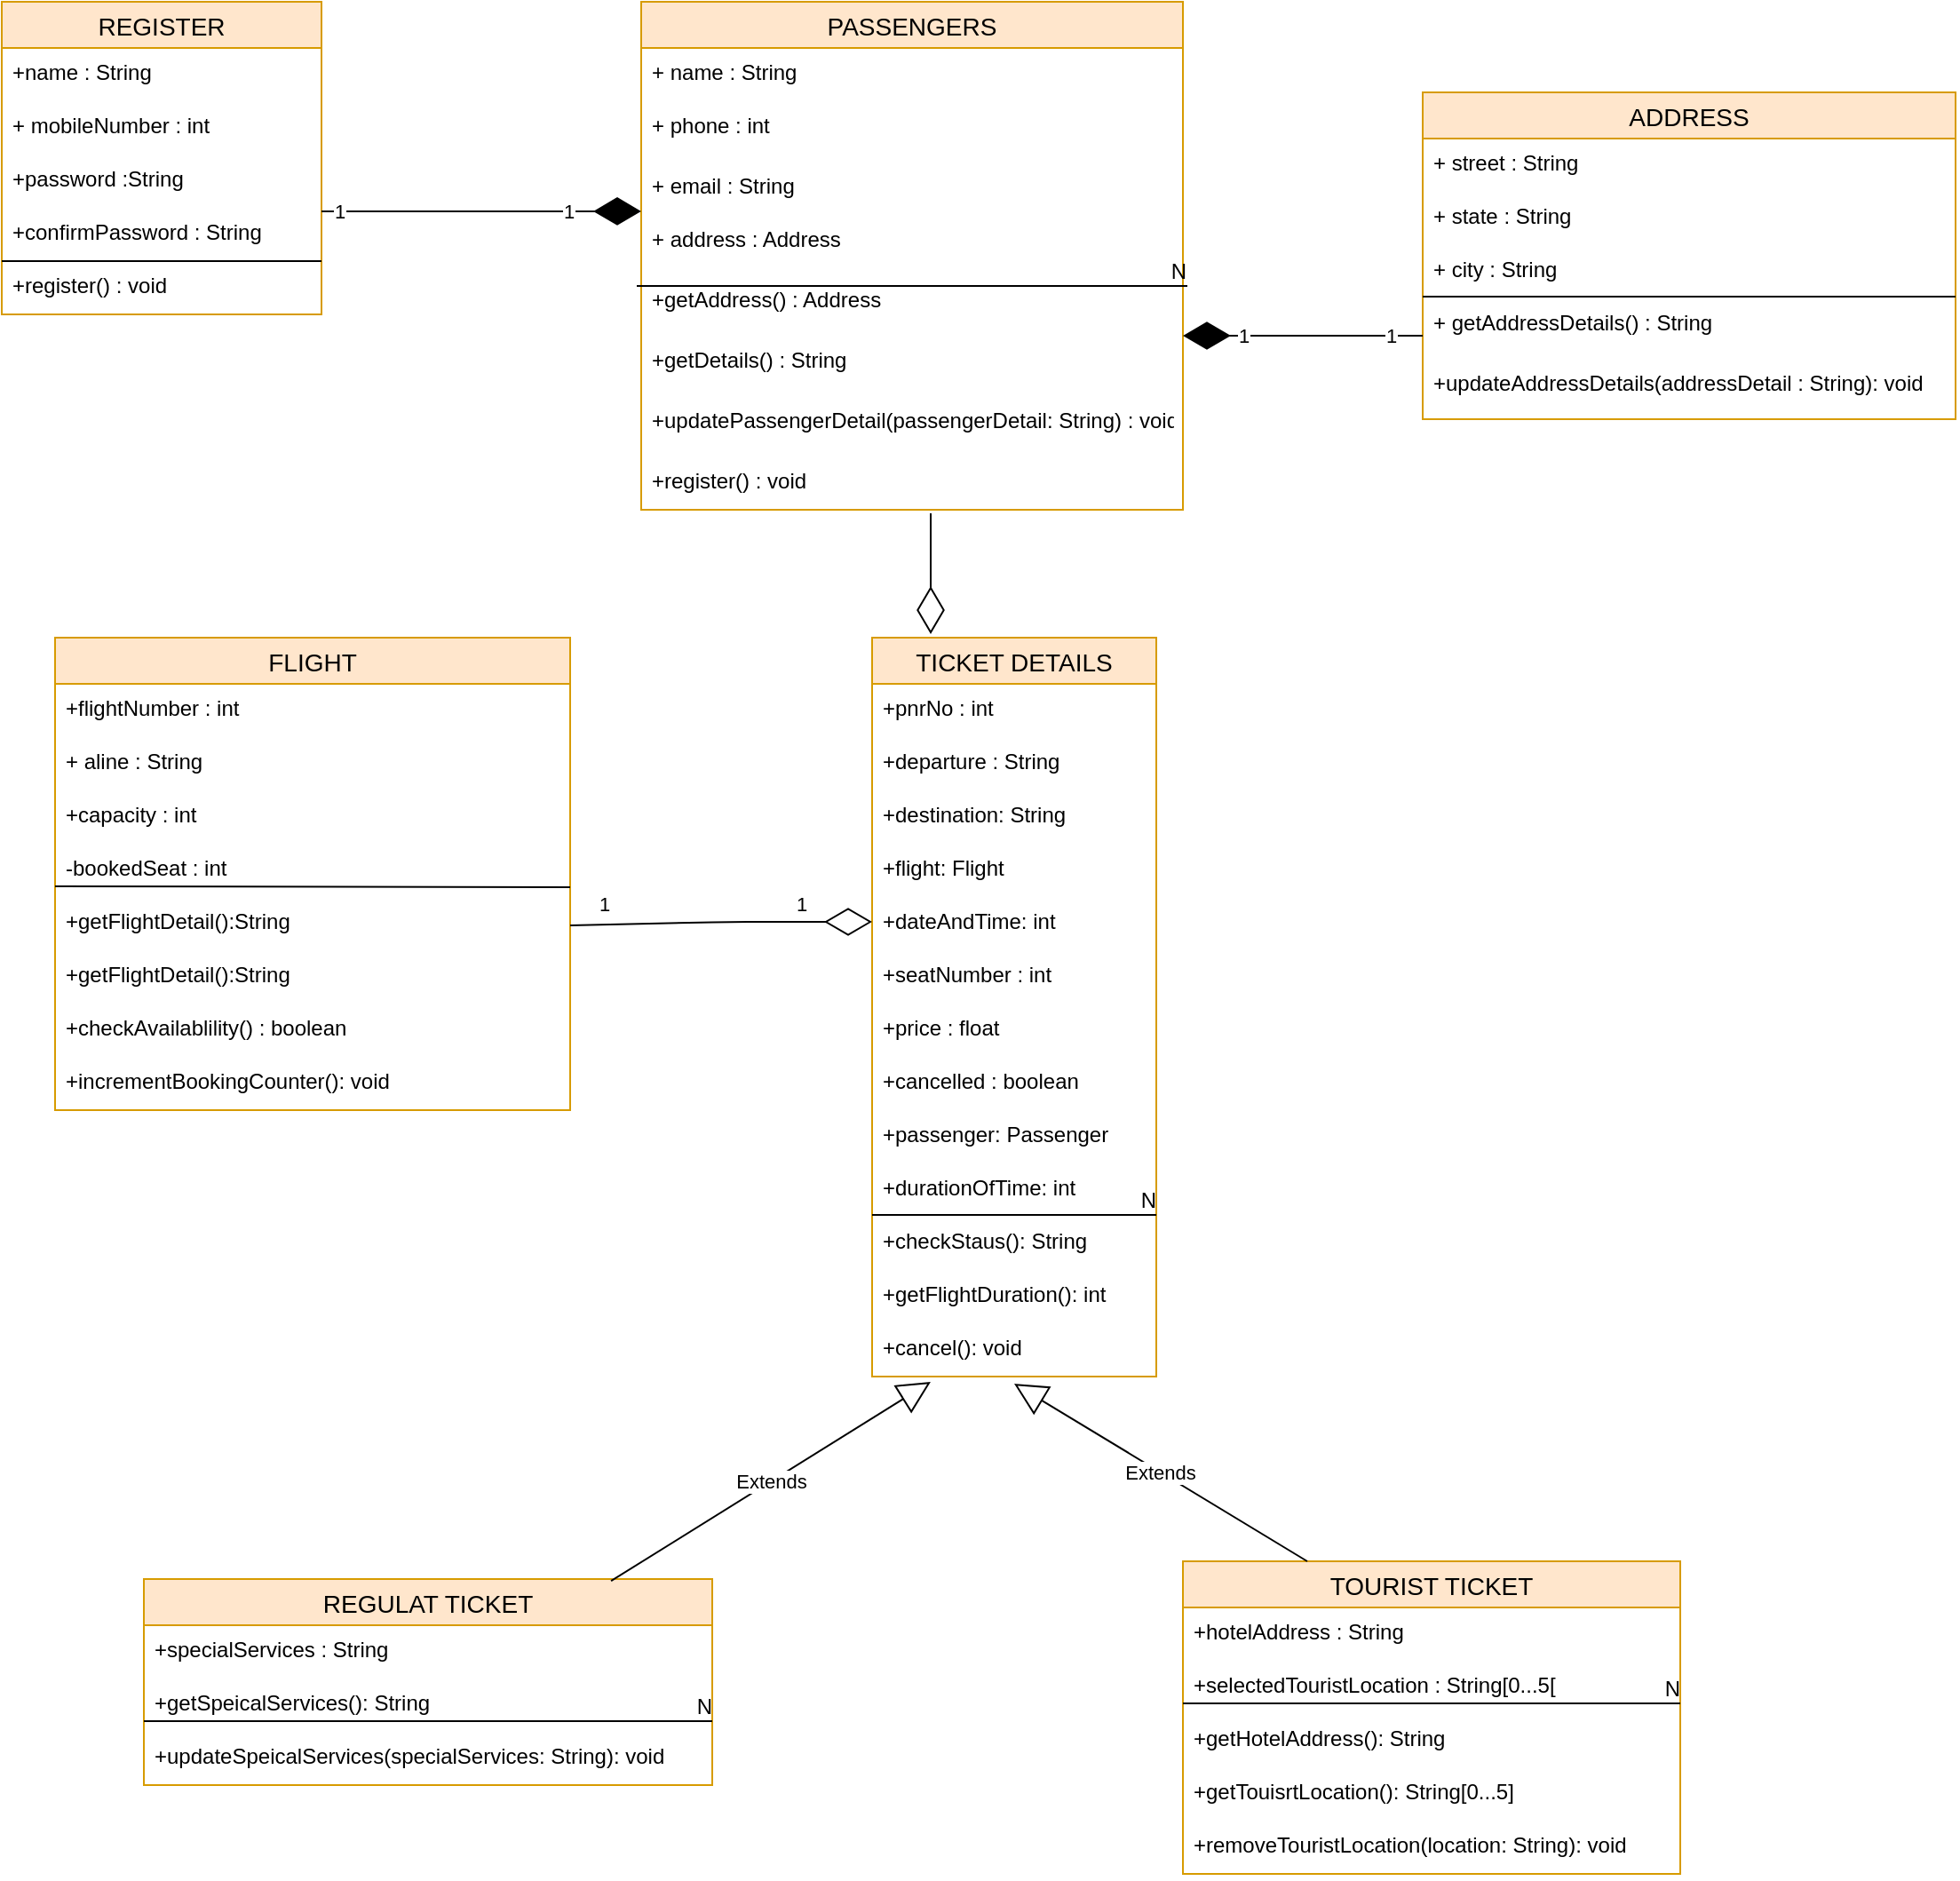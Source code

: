 <mxfile version="14.0.1" type="google"><diagram id="Wokxi-Ej1nPKuGwrzGap" name="Page-1"><mxGraphModel dx="1502" dy="557" grid="1" gridSize="10" guides="1" tooltips="1" connect="1" arrows="1" fold="1" page="0" pageScale="1" pageWidth="850" pageHeight="1100" math="0" shadow="0"><root><mxCell id="0"/><mxCell id="1" parent="0"/><mxCell id="xogjz-nbovx5B3AEy6-r-2" value="ADDRESS" style="swimlane;fontStyle=0;childLayout=stackLayout;horizontal=1;startSize=26;horizontalStack=0;resizeParent=1;resizeParentMax=0;resizeLast=0;collapsible=1;marginBottom=0;align=center;fontSize=14;fillColor=#ffe6cc;strokeColor=#d79b00;" parent="1" vertex="1"><mxGeometry x="640" y="93" width="300" height="184" as="geometry"/></mxCell><mxCell id="xogjz-nbovx5B3AEy6-r-3" value="+ street : String " style="text;strokeColor=none;fillColor=none;spacingLeft=4;spacingRight=4;overflow=hidden;rotatable=0;points=[[0,0.5],[1,0.5]];portConstraint=eastwest;fontSize=12;" parent="xogjz-nbovx5B3AEy6-r-2" vertex="1"><mxGeometry y="26" width="300" height="30" as="geometry"/></mxCell><mxCell id="xogjz-nbovx5B3AEy6-r-4" value="+ state : String" style="text;strokeColor=none;fillColor=none;spacingLeft=4;spacingRight=4;overflow=hidden;rotatable=0;points=[[0,0.5],[1,0.5]];portConstraint=eastwest;fontSize=12;" parent="xogjz-nbovx5B3AEy6-r-2" vertex="1"><mxGeometry y="56" width="300" height="30" as="geometry"/></mxCell><mxCell id="xogjz-nbovx5B3AEy6-r-5" value="+ city : String" style="text;strokeColor=none;fillColor=none;spacingLeft=4;spacingRight=4;overflow=hidden;rotatable=0;points=[[0,0.5],[1,0.5]];portConstraint=eastwest;fontSize=12;" parent="xogjz-nbovx5B3AEy6-r-2" vertex="1"><mxGeometry y="86" width="300" height="30" as="geometry"/></mxCell><mxCell id="xogjz-nbovx5B3AEy6-r-44" value="" style="endArrow=none;html=1;rounded=0;" parent="xogjz-nbovx5B3AEy6-r-2" edge="1"><mxGeometry relative="1" as="geometry"><mxPoint y="115" as="sourcePoint"/><mxPoint x="300" y="115" as="targetPoint"/></mxGeometry></mxCell><mxCell id="xogjz-nbovx5B3AEy6-r-25" value="+ getAddressDetails() : String" style="text;strokeColor=none;fillColor=none;spacingLeft=4;spacingRight=4;overflow=hidden;rotatable=0;points=[[0,0.5],[1,0.5]];portConstraint=eastwest;fontSize=12;" parent="xogjz-nbovx5B3AEy6-r-2" vertex="1"><mxGeometry y="116" width="300" height="34" as="geometry"/></mxCell><mxCell id="xogjz-nbovx5B3AEy6-r-33" value="+updateAddressDetails(addressDetail : String): void" style="text;strokeColor=none;fillColor=none;spacingLeft=4;spacingRight=4;overflow=hidden;rotatable=0;points=[[0,0.5],[1,0.5]];portConstraint=eastwest;fontSize=12;" parent="xogjz-nbovx5B3AEy6-r-2" vertex="1"><mxGeometry y="150" width="300" height="34" as="geometry"/></mxCell><mxCell id="xogjz-nbovx5B3AEy6-r-10" value="PASSENGERS" style="swimlane;fontStyle=0;childLayout=stackLayout;horizontal=1;startSize=26;horizontalStack=0;resizeParent=1;resizeParentMax=0;resizeLast=0;collapsible=1;marginBottom=0;align=center;fontSize=14;fillColor=#ffe6cc;strokeColor=#d79b00;" parent="1" vertex="1"><mxGeometry x="200" y="42" width="305" height="286" as="geometry"/></mxCell><mxCell id="xogjz-nbovx5B3AEy6-r-12" value="+ name : String " style="text;strokeColor=none;fillColor=none;spacingLeft=4;spacingRight=4;overflow=hidden;rotatable=0;points=[[0,0.5],[1,0.5]];portConstraint=eastwest;fontSize=12;" parent="xogjz-nbovx5B3AEy6-r-10" vertex="1"><mxGeometry y="26" width="305" height="30" as="geometry"/></mxCell><mxCell id="xogjz-nbovx5B3AEy6-r-34" value="+ phone : int" style="text;strokeColor=none;fillColor=none;spacingLeft=4;spacingRight=4;overflow=hidden;rotatable=0;points=[[0,0.5],[1,0.5]];portConstraint=eastwest;fontSize=12;" parent="xogjz-nbovx5B3AEy6-r-10" vertex="1"><mxGeometry y="56" width="305" height="34" as="geometry"/></mxCell><mxCell id="xogjz-nbovx5B3AEy6-r-35" value="+ email : String" style="text;strokeColor=none;fillColor=none;spacingLeft=4;spacingRight=4;overflow=hidden;rotatable=0;points=[[0,0.5],[1,0.5]];portConstraint=eastwest;fontSize=12;" parent="xogjz-nbovx5B3AEy6-r-10" vertex="1"><mxGeometry y="90" width="305" height="30" as="geometry"/></mxCell><mxCell id="xogjz-nbovx5B3AEy6-r-63" value="+ address : Address" style="text;strokeColor=none;fillColor=none;spacingLeft=4;spacingRight=4;overflow=hidden;rotatable=0;points=[[0,0.5],[1,0.5]];portConstraint=eastwest;fontSize=12;" parent="xogjz-nbovx5B3AEy6-r-10" vertex="1"><mxGeometry y="120" width="305" height="34" as="geometry"/></mxCell><mxCell id="xogjz-nbovx5B3AEy6-r-69" value="" style="endArrow=none;html=1;rounded=0;" parent="xogjz-nbovx5B3AEy6-r-10" edge="1"><mxGeometry relative="1" as="geometry"><mxPoint x="-2.5" y="160" as="sourcePoint"/><mxPoint x="307.5" y="160" as="targetPoint"/></mxGeometry></mxCell><mxCell id="xogjz-nbovx5B3AEy6-r-70" value="N" style="resizable=0;html=1;align=right;verticalAlign=bottom;" parent="xogjz-nbovx5B3AEy6-r-69" connectable="0" vertex="1"><mxGeometry x="1" relative="1" as="geometry"/></mxCell><mxCell id="xogjz-nbovx5B3AEy6-r-64" value="+getAddress() : Address" style="text;strokeColor=none;fillColor=none;spacingLeft=4;spacingRight=4;overflow=hidden;rotatable=0;points=[[0,0.5],[1,0.5]];portConstraint=eastwest;fontSize=12;" parent="xogjz-nbovx5B3AEy6-r-10" vertex="1"><mxGeometry y="154" width="305" height="34" as="geometry"/></mxCell><mxCell id="xogjz-nbovx5B3AEy6-r-65" value="+getDetails() : String" style="text;strokeColor=none;fillColor=none;spacingLeft=4;spacingRight=4;overflow=hidden;rotatable=0;points=[[0,0.5],[1,0.5]];portConstraint=eastwest;fontSize=12;" parent="xogjz-nbovx5B3AEy6-r-10" vertex="1"><mxGeometry y="188" width="305" height="34" as="geometry"/></mxCell><mxCell id="xogjz-nbovx5B3AEy6-r-66" value="+updatePassengerDetail(passengerDetail: String) : void" style="text;strokeColor=none;fillColor=none;spacingLeft=4;spacingRight=4;overflow=hidden;rotatable=0;points=[[0,0.5],[1,0.5]];portConstraint=eastwest;fontSize=12;" parent="xogjz-nbovx5B3AEy6-r-10" vertex="1"><mxGeometry y="222" width="305" height="34" as="geometry"/></mxCell><mxCell id="zp-9wvuh7-G5UollvX3t-32" value="+register() : void" style="text;strokeColor=none;fillColor=none;spacingLeft=4;spacingRight=4;overflow=hidden;rotatable=0;points=[[0,0.5],[1,0.5]];portConstraint=eastwest;fontSize=12;" vertex="1" parent="xogjz-nbovx5B3AEy6-r-10"><mxGeometry y="256" width="305" height="30" as="geometry"/></mxCell><mxCell id="xogjz-nbovx5B3AEy6-r-50" value="REGISTER" style="swimlane;fontStyle=0;childLayout=stackLayout;horizontal=1;startSize=26;horizontalStack=0;resizeParent=1;resizeParentMax=0;resizeLast=0;collapsible=1;marginBottom=0;align=center;fontSize=14;fillColor=#ffe6cc;strokeColor=#d79b00;" parent="1" vertex="1"><mxGeometry x="-160" y="42" width="180" height="176" as="geometry"/></mxCell><mxCell id="xogjz-nbovx5B3AEy6-r-51" value="+name : String " style="text;strokeColor=none;fillColor=none;spacingLeft=4;spacingRight=4;overflow=hidden;rotatable=0;points=[[0,0.5],[1,0.5]];portConstraint=eastwest;fontSize=12;" parent="xogjz-nbovx5B3AEy6-r-50" vertex="1"><mxGeometry y="26" width="180" height="30" as="geometry"/></mxCell><mxCell id="xogjz-nbovx5B3AEy6-r-52" value="+ mobileNumber : int" style="text;strokeColor=none;fillColor=none;spacingLeft=4;spacingRight=4;overflow=hidden;rotatable=0;points=[[0,0.5],[1,0.5]];portConstraint=eastwest;fontSize=12;" parent="xogjz-nbovx5B3AEy6-r-50" vertex="1"><mxGeometry y="56" width="180" height="30" as="geometry"/></mxCell><mxCell id="xogjz-nbovx5B3AEy6-r-53" value="+password :String" style="text;strokeColor=none;fillColor=none;spacingLeft=4;spacingRight=4;overflow=hidden;rotatable=0;points=[[0,0.5],[1,0.5]];portConstraint=eastwest;fontSize=12;" parent="xogjz-nbovx5B3AEy6-r-50" vertex="1"><mxGeometry y="86" width="180" height="30" as="geometry"/></mxCell><mxCell id="xogjz-nbovx5B3AEy6-r-58" value="+confirmPassword : String" style="text;strokeColor=none;fillColor=none;spacingLeft=4;spacingRight=4;overflow=hidden;rotatable=0;points=[[0,0.5],[1,0.5]];portConstraint=eastwest;fontSize=12;" parent="xogjz-nbovx5B3AEy6-r-50" vertex="1"><mxGeometry y="116" width="180" height="30" as="geometry"/></mxCell><mxCell id="xogjz-nbovx5B3AEy6-r-67" value="" style="endArrow=none;html=1;rounded=0;" parent="xogjz-nbovx5B3AEy6-r-50" edge="1"><mxGeometry relative="1" as="geometry"><mxPoint y="146" as="sourcePoint"/><mxPoint x="180" y="146" as="targetPoint"/></mxGeometry></mxCell><mxCell id="xogjz-nbovx5B3AEy6-r-59" value="+register() : void" style="text;strokeColor=none;fillColor=none;spacingLeft=4;spacingRight=4;overflow=hidden;rotatable=0;points=[[0,0.5],[1,0.5]];portConstraint=eastwest;fontSize=12;" parent="xogjz-nbovx5B3AEy6-r-50" vertex="1"><mxGeometry y="146" width="180" height="30" as="geometry"/></mxCell><mxCell id="xogjz-nbovx5B3AEy6-r-54" value="FLIGHT" style="swimlane;fontStyle=0;childLayout=stackLayout;horizontal=1;startSize=26;horizontalStack=0;resizeParent=1;resizeParentMax=0;resizeLast=0;collapsible=1;marginBottom=0;align=center;fontSize=14;fillColor=#ffe6cc;strokeColor=#d79b00;" parent="1" vertex="1"><mxGeometry x="-130" y="400" width="290" height="266" as="geometry"/></mxCell><mxCell id="xogjz-nbovx5B3AEy6-r-55" value="+flightNumber : int " style="text;strokeColor=none;fillColor=none;spacingLeft=4;spacingRight=4;overflow=hidden;rotatable=0;points=[[0,0.5],[1,0.5]];portConstraint=eastwest;fontSize=12;" parent="xogjz-nbovx5B3AEy6-r-54" vertex="1"><mxGeometry y="26" width="290" height="30" as="geometry"/></mxCell><mxCell id="xogjz-nbovx5B3AEy6-r-56" value="+ aline : String" style="text;strokeColor=none;fillColor=none;spacingLeft=4;spacingRight=4;overflow=hidden;rotatable=0;points=[[0,0.5],[1,0.5]];portConstraint=eastwest;fontSize=12;" parent="xogjz-nbovx5B3AEy6-r-54" vertex="1"><mxGeometry y="56" width="290" height="30" as="geometry"/></mxCell><mxCell id="xogjz-nbovx5B3AEy6-r-57" value="+capacity : int" style="text;strokeColor=none;fillColor=none;spacingLeft=4;spacingRight=4;overflow=hidden;rotatable=0;points=[[0,0.5],[1,0.5]];portConstraint=eastwest;fontSize=12;" parent="xogjz-nbovx5B3AEy6-r-54" vertex="1"><mxGeometry y="86" width="290" height="30" as="geometry"/></mxCell><mxCell id="xogjz-nbovx5B3AEy6-r-71" value="-bookedSeat : int" style="text;strokeColor=none;fillColor=none;spacingLeft=4;spacingRight=4;overflow=hidden;rotatable=0;points=[[0,0.5],[1,0.5]];portConstraint=eastwest;fontSize=12;" parent="xogjz-nbovx5B3AEy6-r-54" vertex="1"><mxGeometry y="116" width="290" height="30" as="geometry"/></mxCell><mxCell id="xogjz-nbovx5B3AEy6-r-77" value="" style="endArrow=none;html=1;rounded=0;" parent="xogjz-nbovx5B3AEy6-r-54" edge="1"><mxGeometry relative="1" as="geometry"><mxPoint y="140" as="sourcePoint"/><mxPoint x="290" y="140.5" as="targetPoint"/></mxGeometry></mxCell><mxCell id="xogjz-nbovx5B3AEy6-r-79" value="+getFlightDetail():String " style="text;strokeColor=none;fillColor=none;spacingLeft=4;spacingRight=4;overflow=hidden;rotatable=0;points=[[0,0.5],[1,0.5]];portConstraint=eastwest;fontSize=12;" parent="xogjz-nbovx5B3AEy6-r-54" vertex="1"><mxGeometry y="146" width="290" height="30" as="geometry"/></mxCell><mxCell id="xogjz-nbovx5B3AEy6-r-72" value="+getFlightDetail():String " style="text;strokeColor=none;fillColor=none;spacingLeft=4;spacingRight=4;overflow=hidden;rotatable=0;points=[[0,0.5],[1,0.5]];portConstraint=eastwest;fontSize=12;" parent="xogjz-nbovx5B3AEy6-r-54" vertex="1"><mxGeometry y="176" width="290" height="30" as="geometry"/></mxCell><mxCell id="xogjz-nbovx5B3AEy6-r-73" value="+checkAvailablility() : boolean&#10;" style="text;strokeColor=none;fillColor=none;spacingLeft=4;spacingRight=4;overflow=hidden;rotatable=0;points=[[0,0.5],[1,0.5]];portConstraint=eastwest;fontSize=12;" parent="xogjz-nbovx5B3AEy6-r-54" vertex="1"><mxGeometry y="206" width="290" height="30" as="geometry"/></mxCell><mxCell id="xogjz-nbovx5B3AEy6-r-74" value="+incrementBookingCounter(): void" style="text;strokeColor=none;fillColor=none;spacingLeft=4;spacingRight=4;overflow=hidden;rotatable=0;points=[[0,0.5],[1,0.5]];portConstraint=eastwest;fontSize=12;" parent="xogjz-nbovx5B3AEy6-r-54" vertex="1"><mxGeometry y="236" width="290" height="30" as="geometry"/></mxCell><mxCell id="xogjz-nbovx5B3AEy6-r-80" value="TICKET DETAILS" style="swimlane;fontStyle=0;childLayout=stackLayout;horizontal=1;startSize=26;horizontalStack=0;resizeParent=1;resizeParentMax=0;resizeLast=0;collapsible=1;marginBottom=0;align=center;fontSize=14;fillColor=#ffe6cc;strokeColor=#d79b00;" parent="1" vertex="1"><mxGeometry x="330" y="400" width="160" height="416" as="geometry"/></mxCell><mxCell id="xogjz-nbovx5B3AEy6-r-81" value="+pnrNo : int" style="text;strokeColor=none;fillColor=none;spacingLeft=4;spacingRight=4;overflow=hidden;rotatable=0;points=[[0,0.5],[1,0.5]];portConstraint=eastwest;fontSize=12;" parent="xogjz-nbovx5B3AEy6-r-80" vertex="1"><mxGeometry y="26" width="160" height="30" as="geometry"/></mxCell><mxCell id="xogjz-nbovx5B3AEy6-r-82" value="+departure : String" style="text;strokeColor=none;fillColor=none;spacingLeft=4;spacingRight=4;overflow=hidden;rotatable=0;points=[[0,0.5],[1,0.5]];portConstraint=eastwest;fontSize=12;" parent="xogjz-nbovx5B3AEy6-r-80" vertex="1"><mxGeometry y="56" width="160" height="30" as="geometry"/></mxCell><mxCell id="xogjz-nbovx5B3AEy6-r-83" value="+destination: String" style="text;strokeColor=none;fillColor=none;spacingLeft=4;spacingRight=4;overflow=hidden;rotatable=0;points=[[0,0.5],[1,0.5]];portConstraint=eastwest;fontSize=12;" parent="xogjz-nbovx5B3AEy6-r-80" vertex="1"><mxGeometry y="86" width="160" height="30" as="geometry"/></mxCell><mxCell id="zp-9wvuh7-G5UollvX3t-1" value="+flight: Flight" style="text;strokeColor=none;fillColor=none;spacingLeft=4;spacingRight=4;overflow=hidden;rotatable=0;points=[[0,0.5],[1,0.5]];portConstraint=eastwest;fontSize=12;" vertex="1" parent="xogjz-nbovx5B3AEy6-r-80"><mxGeometry y="116" width="160" height="30" as="geometry"/></mxCell><mxCell id="zp-9wvuh7-G5UollvX3t-2" value="+dateAndTime: int" style="text;strokeColor=none;fillColor=none;spacingLeft=4;spacingRight=4;overflow=hidden;rotatable=0;points=[[0,0.5],[1,0.5]];portConstraint=eastwest;fontSize=12;" vertex="1" parent="xogjz-nbovx5B3AEy6-r-80"><mxGeometry y="146" width="160" height="30" as="geometry"/></mxCell><mxCell id="zp-9wvuh7-G5UollvX3t-3" value="+seatNumber : int" style="text;strokeColor=none;fillColor=none;spacingLeft=4;spacingRight=4;overflow=hidden;rotatable=0;points=[[0,0.5],[1,0.5]];portConstraint=eastwest;fontSize=12;" vertex="1" parent="xogjz-nbovx5B3AEy6-r-80"><mxGeometry y="176" width="160" height="30" as="geometry"/></mxCell><mxCell id="zp-9wvuh7-G5UollvX3t-4" value="+price : float" style="text;strokeColor=none;fillColor=none;spacingLeft=4;spacingRight=4;overflow=hidden;rotatable=0;points=[[0,0.5],[1,0.5]];portConstraint=eastwest;fontSize=12;" vertex="1" parent="xogjz-nbovx5B3AEy6-r-80"><mxGeometry y="206" width="160" height="30" as="geometry"/></mxCell><mxCell id="zp-9wvuh7-G5UollvX3t-5" value="+cancelled : boolean" style="text;strokeColor=none;fillColor=none;spacingLeft=4;spacingRight=4;overflow=hidden;rotatable=0;points=[[0,0.5],[1,0.5]];portConstraint=eastwest;fontSize=12;" vertex="1" parent="xogjz-nbovx5B3AEy6-r-80"><mxGeometry y="236" width="160" height="30" as="geometry"/></mxCell><mxCell id="zp-9wvuh7-G5UollvX3t-6" value="+passenger: Passenger" style="text;strokeColor=none;fillColor=none;spacingLeft=4;spacingRight=4;overflow=hidden;rotatable=0;points=[[0,0.5],[1,0.5]];portConstraint=eastwest;fontSize=12;" vertex="1" parent="xogjz-nbovx5B3AEy6-r-80"><mxGeometry y="266" width="160" height="30" as="geometry"/></mxCell><mxCell id="zp-9wvuh7-G5UollvX3t-7" value="+durationOfTime: int" style="text;strokeColor=none;fillColor=none;spacingLeft=4;spacingRight=4;overflow=hidden;rotatable=0;points=[[0,0.5],[1,0.5]];portConstraint=eastwest;fontSize=12;" vertex="1" parent="xogjz-nbovx5B3AEy6-r-80"><mxGeometry y="296" width="160" height="30" as="geometry"/></mxCell><mxCell id="zp-9wvuh7-G5UollvX3t-11" value="" style="endArrow=none;html=1;rounded=0;" edge="1" parent="xogjz-nbovx5B3AEy6-r-80"><mxGeometry relative="1" as="geometry"><mxPoint y="325" as="sourcePoint"/><mxPoint x="160" y="325" as="targetPoint"/></mxGeometry></mxCell><mxCell id="zp-9wvuh7-G5UollvX3t-12" value="N" style="resizable=0;html=1;align=right;verticalAlign=bottom;" connectable="0" vertex="1" parent="zp-9wvuh7-G5UollvX3t-11"><mxGeometry x="1" relative="1" as="geometry"/></mxCell><mxCell id="zp-9wvuh7-G5UollvX3t-8" value="+checkStaus(): String" style="text;strokeColor=none;fillColor=none;spacingLeft=4;spacingRight=4;overflow=hidden;rotatable=0;points=[[0,0.5],[1,0.5]];portConstraint=eastwest;fontSize=12;" vertex="1" parent="xogjz-nbovx5B3AEy6-r-80"><mxGeometry y="326" width="160" height="30" as="geometry"/></mxCell><mxCell id="zp-9wvuh7-G5UollvX3t-9" value="+getFlightDuration(): int" style="text;strokeColor=none;fillColor=none;spacingLeft=4;spacingRight=4;overflow=hidden;rotatable=0;points=[[0,0.5],[1,0.5]];portConstraint=eastwest;fontSize=12;" vertex="1" parent="xogjz-nbovx5B3AEy6-r-80"><mxGeometry y="356" width="160" height="30" as="geometry"/></mxCell><mxCell id="zp-9wvuh7-G5UollvX3t-10" value="+cancel(): void" style="text;strokeColor=none;fillColor=none;spacingLeft=4;spacingRight=4;overflow=hidden;rotatable=0;points=[[0,0.5],[1,0.5]];portConstraint=eastwest;fontSize=12;" vertex="1" parent="xogjz-nbovx5B3AEy6-r-80"><mxGeometry y="386" width="160" height="30" as="geometry"/></mxCell><mxCell id="zp-9wvuh7-G5UollvX3t-13" value="TOURIST TICKET" style="swimlane;fontStyle=0;childLayout=stackLayout;horizontal=1;startSize=26;horizontalStack=0;resizeParent=1;resizeParentMax=0;resizeLast=0;collapsible=1;marginBottom=0;align=center;fontSize=14;fillColor=#ffe6cc;strokeColor=#d79b00;" vertex="1" parent="1"><mxGeometry x="505" y="920" width="280" height="176" as="geometry"/></mxCell><mxCell id="zp-9wvuh7-G5UollvX3t-14" value="+hotelAddress : String" style="text;strokeColor=none;fillColor=none;spacingLeft=4;spacingRight=4;overflow=hidden;rotatable=0;points=[[0,0.5],[1,0.5]];portConstraint=eastwest;fontSize=12;" vertex="1" parent="zp-9wvuh7-G5UollvX3t-13"><mxGeometry y="26" width="280" height="30" as="geometry"/></mxCell><mxCell id="zp-9wvuh7-G5UollvX3t-15" value="+selectedTouristLocation : String[0...5[" style="text;strokeColor=none;fillColor=none;spacingLeft=4;spacingRight=4;overflow=hidden;rotatable=0;points=[[0,0.5],[1,0.5]];portConstraint=eastwest;fontSize=12;" vertex="1" parent="zp-9wvuh7-G5UollvX3t-13"><mxGeometry y="56" width="280" height="30" as="geometry"/></mxCell><mxCell id="zp-9wvuh7-G5UollvX3t-25" value="" style="endArrow=none;html=1;rounded=0;" edge="1" parent="zp-9wvuh7-G5UollvX3t-13"><mxGeometry relative="1" as="geometry"><mxPoint y="80" as="sourcePoint"/><mxPoint x="280" y="80" as="targetPoint"/><Array as="points"><mxPoint x="80" y="80"/></Array></mxGeometry></mxCell><mxCell id="zp-9wvuh7-G5UollvX3t-26" value="N" style="resizable=0;html=1;align=right;verticalAlign=bottom;" connectable="0" vertex="1" parent="zp-9wvuh7-G5UollvX3t-25"><mxGeometry x="1" relative="1" as="geometry"/></mxCell><mxCell id="zp-9wvuh7-G5UollvX3t-16" value="+getHotelAddress(): String" style="text;strokeColor=none;fillColor=none;spacingLeft=4;spacingRight=4;overflow=hidden;rotatable=0;points=[[0,0.5],[1,0.5]];portConstraint=eastwest;fontSize=12;" vertex="1" parent="zp-9wvuh7-G5UollvX3t-13"><mxGeometry y="86" width="280" height="30" as="geometry"/></mxCell><mxCell id="zp-9wvuh7-G5UollvX3t-21" value="+getTouisrtLocation(): String[0...5]" style="text;strokeColor=none;fillColor=none;spacingLeft=4;spacingRight=4;overflow=hidden;rotatable=0;points=[[0,0.5],[1,0.5]];portConstraint=eastwest;fontSize=12;" vertex="1" parent="zp-9wvuh7-G5UollvX3t-13"><mxGeometry y="116" width="280" height="30" as="geometry"/></mxCell><mxCell id="zp-9wvuh7-G5UollvX3t-22" value="+removeTouristLocation(location: String): void" style="text;strokeColor=none;fillColor=none;spacingLeft=4;spacingRight=4;overflow=hidden;rotatable=0;points=[[0,0.5],[1,0.5]];portConstraint=eastwest;fontSize=12;" vertex="1" parent="zp-9wvuh7-G5UollvX3t-13"><mxGeometry y="146" width="280" height="30" as="geometry"/></mxCell><mxCell id="zp-9wvuh7-G5UollvX3t-17" value="REGULAT TICKET" style="swimlane;fontStyle=0;childLayout=stackLayout;horizontal=1;startSize=26;horizontalStack=0;resizeParent=1;resizeParentMax=0;resizeLast=0;collapsible=1;marginBottom=0;align=center;fontSize=14;fillColor=#ffe6cc;strokeColor=#d79b00;" vertex="1" parent="1"><mxGeometry x="-80" y="930" width="320" height="116" as="geometry"/></mxCell><mxCell id="zp-9wvuh7-G5UollvX3t-18" value="+specialServices : String" style="text;strokeColor=none;fillColor=none;spacingLeft=4;spacingRight=4;overflow=hidden;rotatable=0;points=[[0,0.5],[1,0.5]];portConstraint=eastwest;fontSize=12;" vertex="1" parent="zp-9wvuh7-G5UollvX3t-17"><mxGeometry y="26" width="320" height="30" as="geometry"/></mxCell><mxCell id="zp-9wvuh7-G5UollvX3t-19" value="+getSpeicalServices(): String" style="text;strokeColor=none;fillColor=none;spacingLeft=4;spacingRight=4;overflow=hidden;rotatable=0;points=[[0,0.5],[1,0.5]];portConstraint=eastwest;fontSize=12;" vertex="1" parent="zp-9wvuh7-G5UollvX3t-17"><mxGeometry y="56" width="320" height="30" as="geometry"/></mxCell><mxCell id="zp-9wvuh7-G5UollvX3t-23" value="" style="endArrow=none;html=1;rounded=0;" edge="1" parent="zp-9wvuh7-G5UollvX3t-17"><mxGeometry relative="1" as="geometry"><mxPoint y="80" as="sourcePoint"/><mxPoint x="320" y="80" as="targetPoint"/></mxGeometry></mxCell><mxCell id="zp-9wvuh7-G5UollvX3t-24" value="N" style="resizable=0;html=1;align=right;verticalAlign=bottom;" connectable="0" vertex="1" parent="zp-9wvuh7-G5UollvX3t-23"><mxGeometry x="1" relative="1" as="geometry"/></mxCell><mxCell id="zp-9wvuh7-G5UollvX3t-20" value="+updateSpeicalServices(specialServices: String): void" style="text;strokeColor=none;fillColor=none;spacingLeft=4;spacingRight=4;overflow=hidden;rotatable=0;points=[[0,0.5],[1,0.5]];portConstraint=eastwest;fontSize=12;" vertex="1" parent="zp-9wvuh7-G5UollvX3t-17"><mxGeometry y="86" width="320" height="30" as="geometry"/></mxCell><mxCell id="zp-9wvuh7-G5UollvX3t-51" value="1" style="endArrow=diamondThin;endFill=0;endSize=24;html=1;" edge="1" parent="1"><mxGeometry x="0.529" y="10" width="160" relative="1" as="geometry"><mxPoint x="160" y="562" as="sourcePoint"/><mxPoint x="330" y="560" as="targetPoint"/><Array as="points"><mxPoint x="250" y="560"/></Array><mxPoint as="offset"/></mxGeometry></mxCell><mxCell id="zp-9wvuh7-G5UollvX3t-61" value="1" style="edgeLabel;html=1;align=center;verticalAlign=middle;resizable=0;points=[];" vertex="1" connectable="0" parent="zp-9wvuh7-G5UollvX3t-51"><mxGeometry x="-0.776" y="1" relative="1" as="geometry"><mxPoint y="-10.58" as="offset"/></mxGeometry></mxCell><mxCell id="zp-9wvuh7-G5UollvX3t-53" value="1" style="endArrow=diamondThin;endFill=1;endSize=24;html=1;entryX=0;entryY=0.933;entryDx=0;entryDy=0;entryPerimeter=0;" edge="1" parent="1" target="xogjz-nbovx5B3AEy6-r-35"><mxGeometry x="-0.889" width="160" relative="1" as="geometry"><mxPoint x="20" y="160" as="sourcePoint"/><mxPoint x="180" y="160" as="targetPoint"/><Array as="points"/><mxPoint as="offset"/></mxGeometry></mxCell><mxCell id="zp-9wvuh7-G5UollvX3t-58" value="1" style="edgeLabel;html=1;align=center;verticalAlign=middle;resizable=0;points=[];" vertex="1" connectable="0" parent="zp-9wvuh7-G5UollvX3t-53"><mxGeometry x="0.544" relative="1" as="geometry"><mxPoint as="offset"/></mxGeometry></mxCell><mxCell id="zp-9wvuh7-G5UollvX3t-52" value="" style="endArrow=diamondThin;endFill=1;endSize=24;html=1;" edge="1" parent="1"><mxGeometry width="160" relative="1" as="geometry"><mxPoint x="640" y="230" as="sourcePoint"/><mxPoint x="505" y="230" as="targetPoint"/></mxGeometry></mxCell><mxCell id="zp-9wvuh7-G5UollvX3t-59" value="1" style="edgeLabel;html=1;align=center;verticalAlign=middle;resizable=0;points=[];" vertex="1" connectable="0" parent="zp-9wvuh7-G5UollvX3t-52"><mxGeometry x="0.496" relative="1" as="geometry"><mxPoint as="offset"/></mxGeometry></mxCell><mxCell id="zp-9wvuh7-G5UollvX3t-60" value="1" style="edgeLabel;html=1;align=center;verticalAlign=middle;resizable=0;points=[];" vertex="1" connectable="0" parent="zp-9wvuh7-G5UollvX3t-52"><mxGeometry x="-0.733" relative="1" as="geometry"><mxPoint as="offset"/></mxGeometry></mxCell><mxCell id="zp-9wvuh7-G5UollvX3t-54" value="Extends" style="endArrow=block;endSize=16;endFill=0;html=1;entryX=0.206;entryY=1.1;entryDx=0;entryDy=0;entryPerimeter=0;exitX=0.822;exitY=0.009;exitDx=0;exitDy=0;exitPerimeter=0;" edge="1" parent="1" source="zp-9wvuh7-G5UollvX3t-17" target="zp-9wvuh7-G5UollvX3t-10"><mxGeometry width="160" relative="1" as="geometry"><mxPoint x="160" y="870" as="sourcePoint"/><mxPoint x="320" y="870" as="targetPoint"/><Array as="points"/></mxGeometry></mxCell><mxCell id="zp-9wvuh7-G5UollvX3t-56" value="Extends" style="endArrow=block;endSize=16;endFill=0;html=1;entryX=0.206;entryY=1.1;entryDx=0;entryDy=0;entryPerimeter=0;exitX=0.25;exitY=0;exitDx=0;exitDy=0;" edge="1" parent="1" source="zp-9wvuh7-G5UollvX3t-13"><mxGeometry width="160" relative="1" as="geometry"><mxPoint x="490" y="912.04" as="sourcePoint"/><mxPoint x="410" y="820" as="targetPoint"/><Array as="points"/></mxGeometry></mxCell><mxCell id="zp-9wvuh7-G5UollvX3t-57" value="" style="endArrow=diamondThin;endFill=0;endSize=24;html=1;" edge="1" parent="1"><mxGeometry width="160" relative="1" as="geometry"><mxPoint x="363" y="330" as="sourcePoint"/><mxPoint x="363" y="398" as="targetPoint"/><Array as="points"/></mxGeometry></mxCell></root></mxGraphModel></diagram></mxfile>